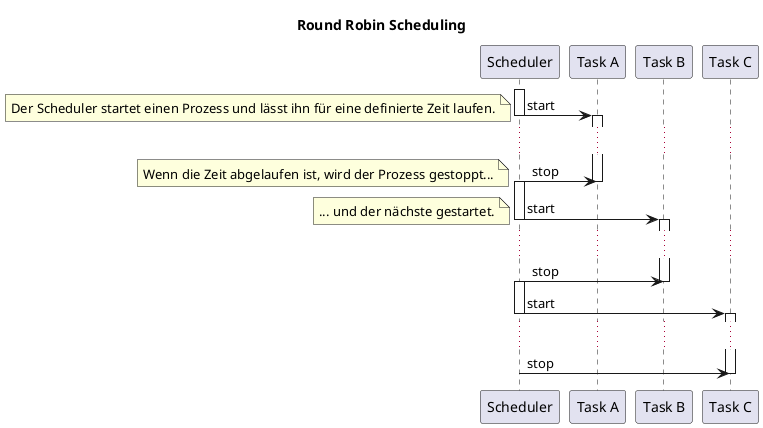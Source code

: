 @startuml

title Round Robin Scheduling

activate Scheduler
Scheduler -> "Task A": start
note left
Der Scheduler startet einen Prozess und lässt ihn für eine definierte Zeit laufen.
end note
deactivate Scheduler
activate "Task A"
...
Scheduler -> "Task A": stop
note left: Wenn die Zeit abgelaufen ist, wird der Prozess gestoppt...
deactivate "Task A"

activate Scheduler
Scheduler -> "Task B": start
note left: ... und der nächste gestartet.
deactivate Scheduler
activate "Task B"
...
Scheduler -> "Task B": stop
deactivate "Task B"

activate Scheduler
Scheduler -> "Task C": start
deactivate Scheduler
activate "Task C"
...
Scheduler -> "Task C": stop
deactivate "Task C"

@enduml